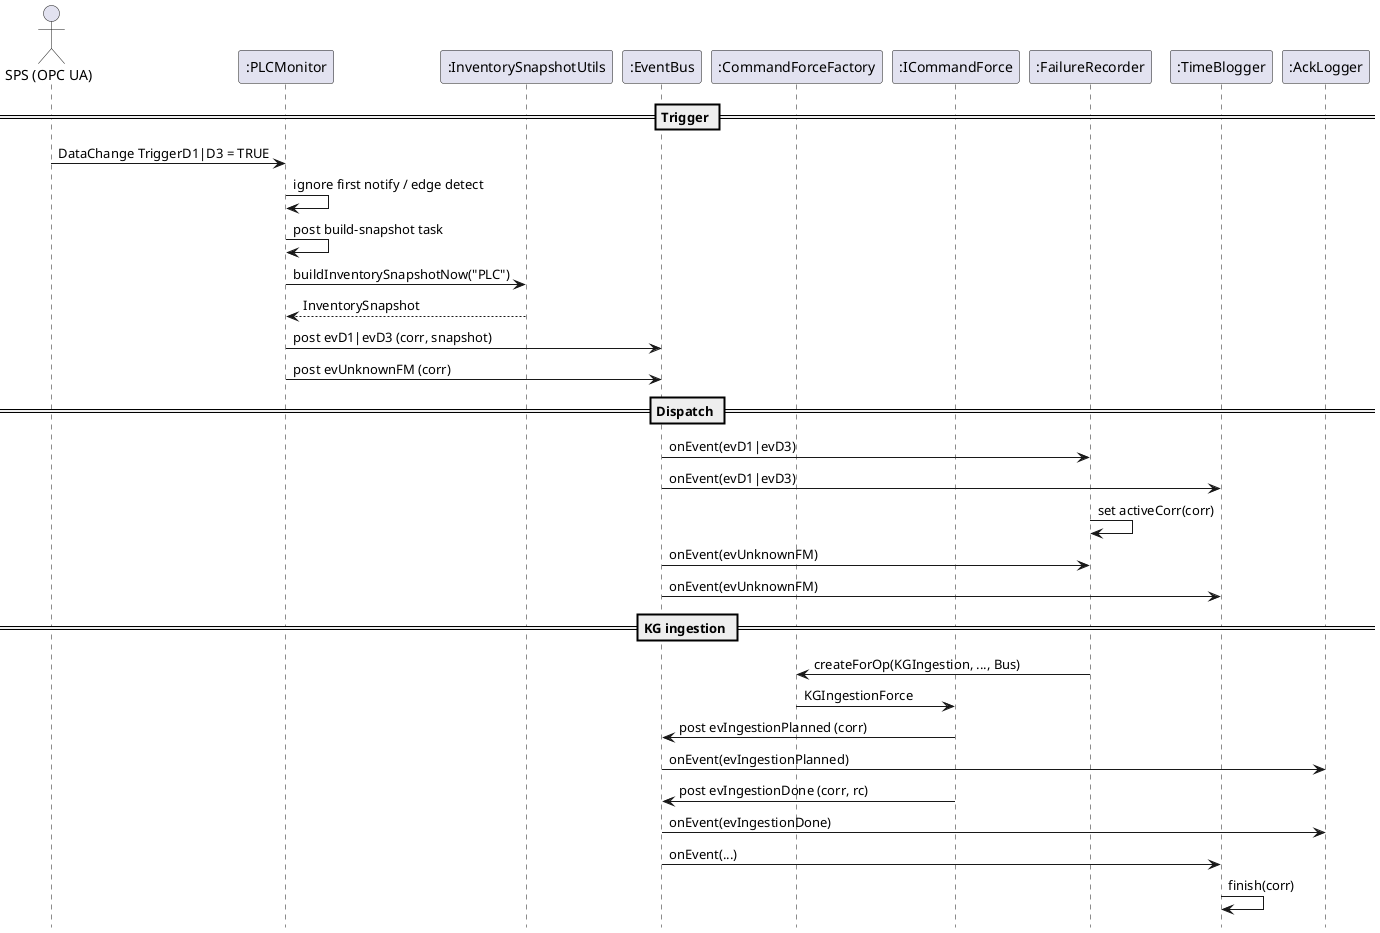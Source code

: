 @startuml
' -- bewusst minimal für breite Kompatibilität --
hide footbox
skinparam shadowing false
skinparam defaultFontName Arial
skinparam wrapWidth 180

actor "SPS (OPC UA)" as SPS
participant ":PLCMonitor" as PLCM
participant ":InventorySnapshotUtils" as InvU
participant ":EventBus" as Bus
participant ":CommandForceFactory" as CFF
participant ":ICommandForce" as ICF
participant ":FailureRecorder" as FR
participant ":TimeBlogger" as TB
participant ":AckLogger" as AL

== Trigger ==
SPS -> PLCM : DataChange TriggerD1|D3 = TRUE
PLCM -> PLCM : ignore first notify / edge detect
PLCM -> PLCM : post build-snapshot task
PLCM -> InvU : buildInventorySnapshotNow("PLC")
InvU --> PLCM : InventorySnapshot
PLCM -> Bus : post evD1|evD3 (corr, snapshot)
PLCM -> Bus : post evUnknownFM (corr)

== Dispatch ==
Bus -> FR : onEvent(evD1|evD3)
Bus -> TB : onEvent(evD1|evD3)
FR -> FR : set activeCorr(corr)
Bus -> FR : onEvent(evUnknownFM)
Bus -> TB : onEvent(evUnknownFM)

== KG ingestion ==
FR -> CFF : createForOp(KGIngestion, ..., Bus)
CFF -> ICF : KGIngestionForce
ICF -> Bus : post evIngestionPlanned (corr)
Bus -> AL : onEvent(evIngestionPlanned)
ICF -> Bus : post evIngestionDone (corr, rc)
Bus -> AL : onEvent(evIngestionDone)
Bus -> TB : onEvent(...)
TB -> TB : finish(corr)

@enduml